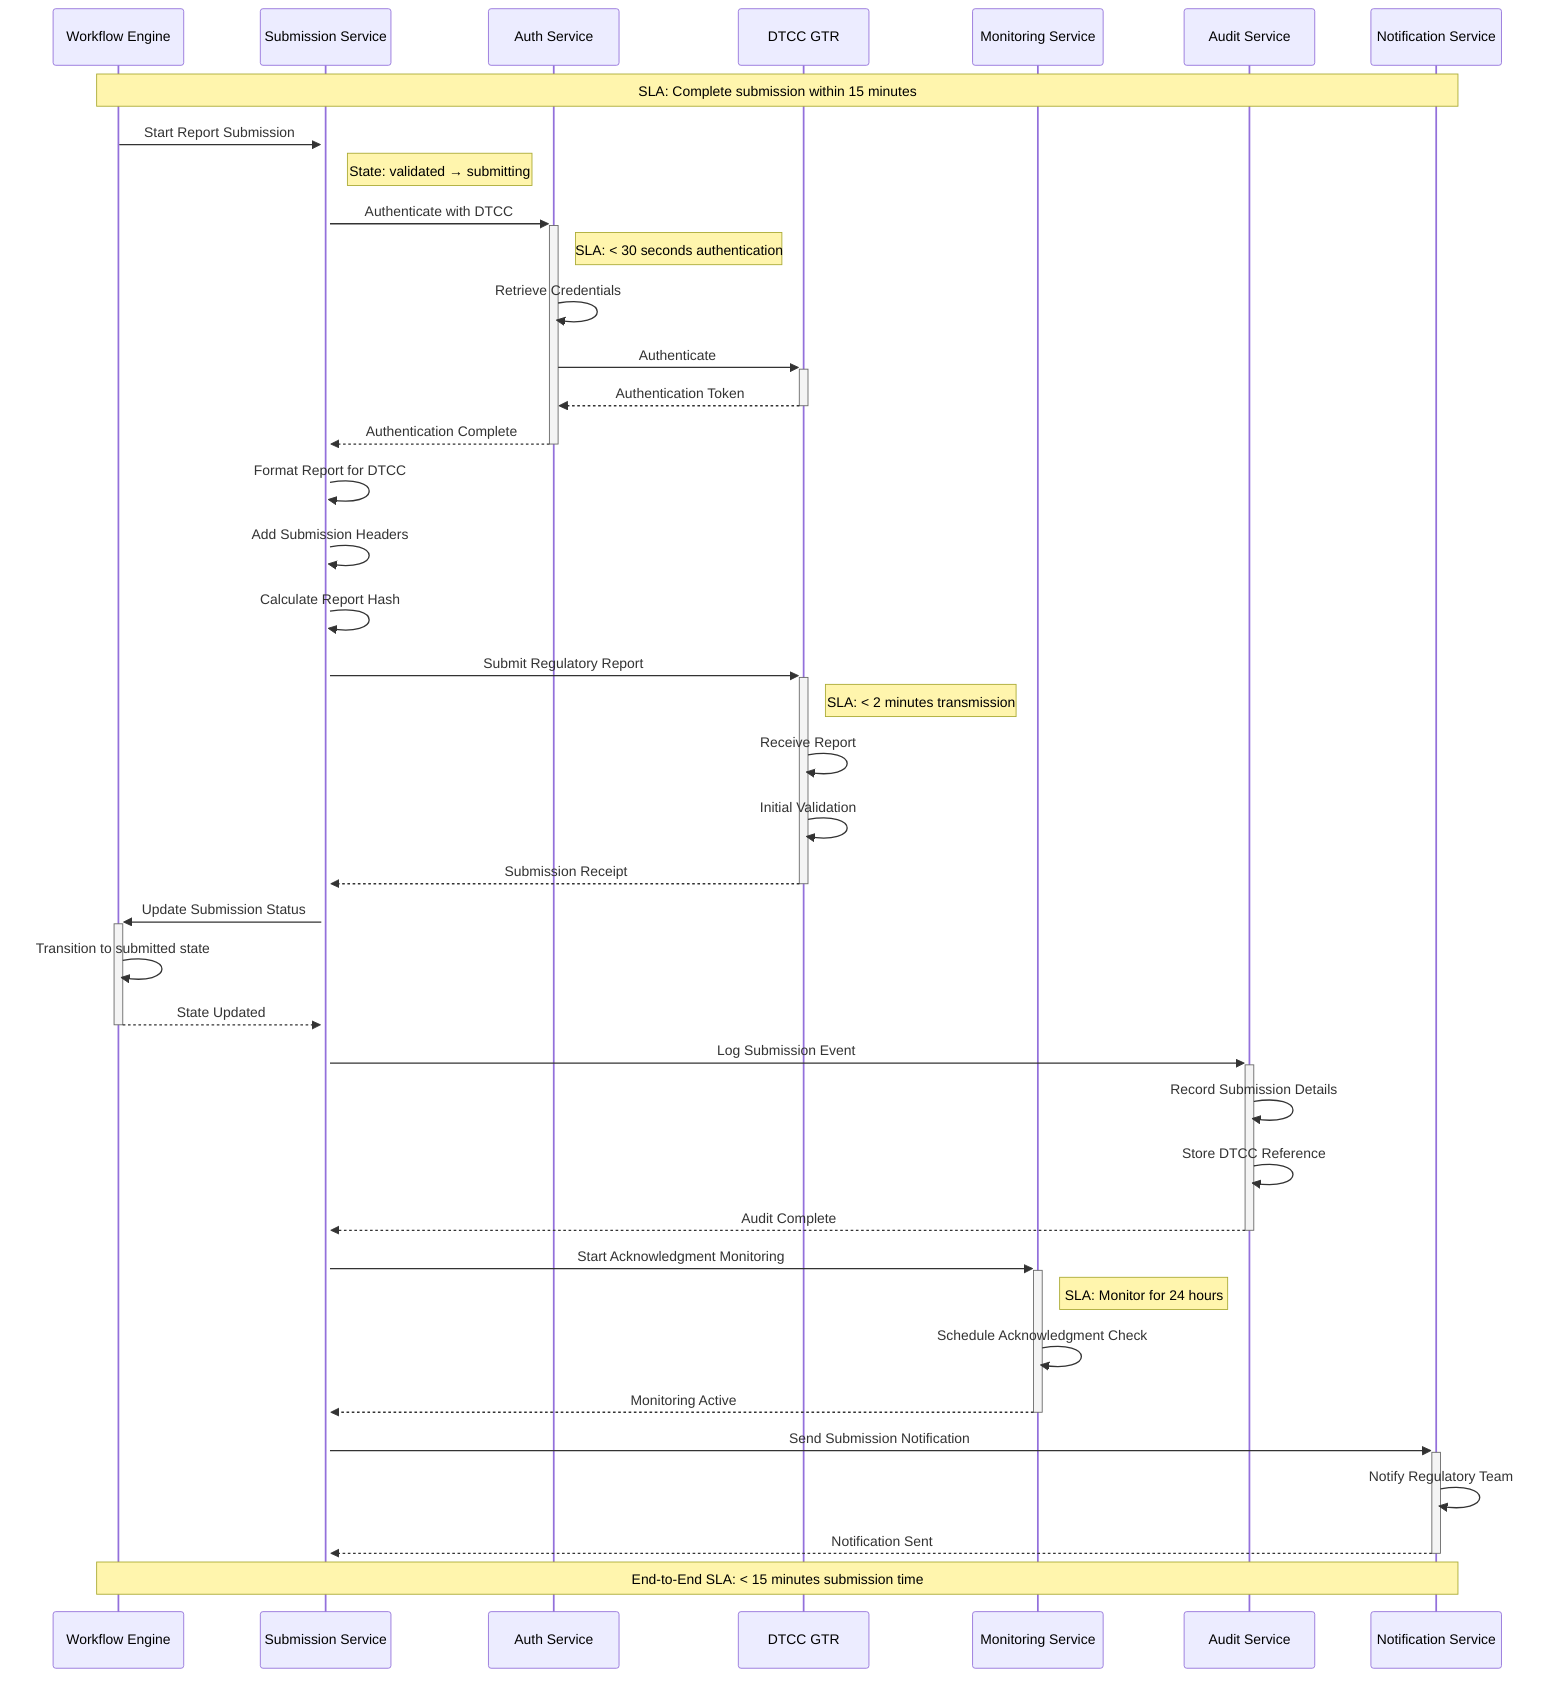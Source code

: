 sequenceDiagram
    participant WF as Workflow Engine
    participant SS as Submission Service
    participant AS as Auth Service
    participant DTCC as DTCC GTR
    participant MS as Monitoring Service
    participant AUD as Audit Service
    participant NS as Notification Service

    Note over WF,NS: SLA: Complete submission within 15 minutes

    WF->>+SS: Start Report Submission
    Note right of SS: State: validated → submitting
    
    SS->>+AS: Authenticate with DTCC
    Note right of AS: SLA: < 30 seconds authentication
    AS->>AS: Retrieve Credentials
    AS->>+DTCC: Authenticate
    DTCC-->>-AS: Authentication Token
    AS-->>-SS: Authentication Complete
    
    SS->>SS: Format Report for DTCC
    SS->>SS: Add Submission Headers
    SS->>SS: Calculate Report Hash
    
    SS->>+DTCC: Submit Regulatory Report
    Note right of DTCC: SLA: < 2 minutes transmission
    DTCC->>DTCC: Receive Report
    DTCC->>DTCC: Initial Validation
    DTCC-->>-SS: Submission Receipt
    
    SS->>+WF: Update Submission Status
    WF->>WF: Transition to submitted state
    WF-->>-SS: State Updated
    
    SS->>+AUD: Log Submission Event
    AUD->>AUD: Record Submission Details
    AUD->>AUD: Store DTCC Reference
    AUD-->>-SS: Audit Complete
    
    SS->>+MS: Start Acknowledgment Monitoring
    Note right of MS: SLA: Monitor for 24 hours
    MS->>MS: Schedule Acknowledgment Check
    MS-->>-SS: Monitoring Active
    
    SS->>+NS: Send Submission Notification
    NS->>NS: Notify Regulatory Team
    NS-->>-SS: Notification Sent

    Note over WF,NS: End-to-End SLA: < 15 minutes submission time